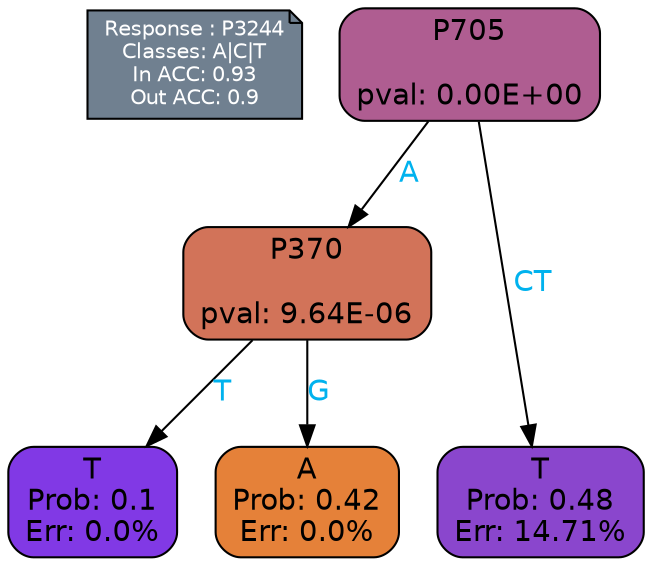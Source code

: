 digraph Tree {
node [shape=box, style="filled, rounded", color="black", fontname=helvetica] ;
graph [ranksep=equally, splines=polylines, bgcolor=transparent, dpi=600] ;
edge [fontname=helvetica] ;
LEGEND [label="Response : P3244
Classes: A|C|T
In ACC: 0.93
Out ACC: 0.9
",shape=note,align=left,style=filled,fillcolor="slategray",fontcolor="white",fontsize=10];1 [label="P705

pval: 0.00E+00", fillcolor="#af5d91"] ;
2 [label="P370

pval: 9.64E-06", fillcolor="#d27359"] ;
3 [label="T
Prob: 0.1
Err: 0.0%", fillcolor="#8139e5"] ;
4 [label="A
Prob: 0.42
Err: 0.0%", fillcolor="#e58139"] ;
5 [label="T
Prob: 0.48
Err: 14.71%", fillcolor="#8a46cd"] ;
1 -> 2 [label="A",fontcolor=deepskyblue2] ;
1 -> 5 [label="CT",fontcolor=deepskyblue2] ;
2 -> 3 [label="T",fontcolor=deepskyblue2] ;
2 -> 4 [label="G",fontcolor=deepskyblue2] ;
{rank = same; 3;4;5;}{rank = same; LEGEND;1;}}